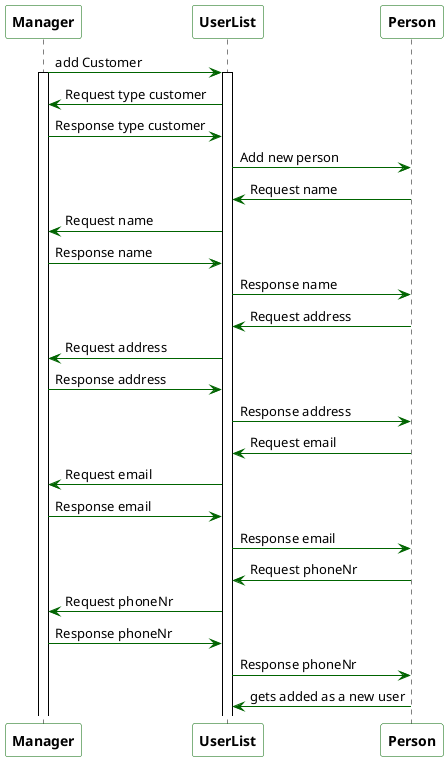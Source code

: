 @startuml

skinparam linetype ortho
'skinparam groupInheritance 3
'skinparam handwritten true
hide circle

skinparam participant{
    BorderColor darkgreen
    BackgroundColor white
    FontStyle bold
}

skinparam arrow{
    Color darkgreen
}

skinparam sequence{
    LifeLineBorderColor black
}

Manager -> UserList: add Customer
'For Major Customer
activate Manager
activate UserList
Manager <- UserList: Request type customer
Manager -> UserList: Response type customer
UserList -> Person: Add new person
Person -> UserList: Request name
UserList -> Manager: Request name
UserList <- Manager: Response name
UserList -> Person: Response name
Person -> UserList: Request address
UserList -> Manager: Request address
UserList <- Manager: Response address
UserList -> Person: Response address
Person -> UserList: Request email
UserList -> Manager: Request email
UserList <- Manager: Response email
UserList -> Person: Response email
Person -> UserList: Request phoneNr
UserList -> Manager: Request phoneNr
UserList <- Manager: Response phoneNr
UserList -> Person: Response phoneNr
Person -> UserList: gets added as a new user

@enduml
